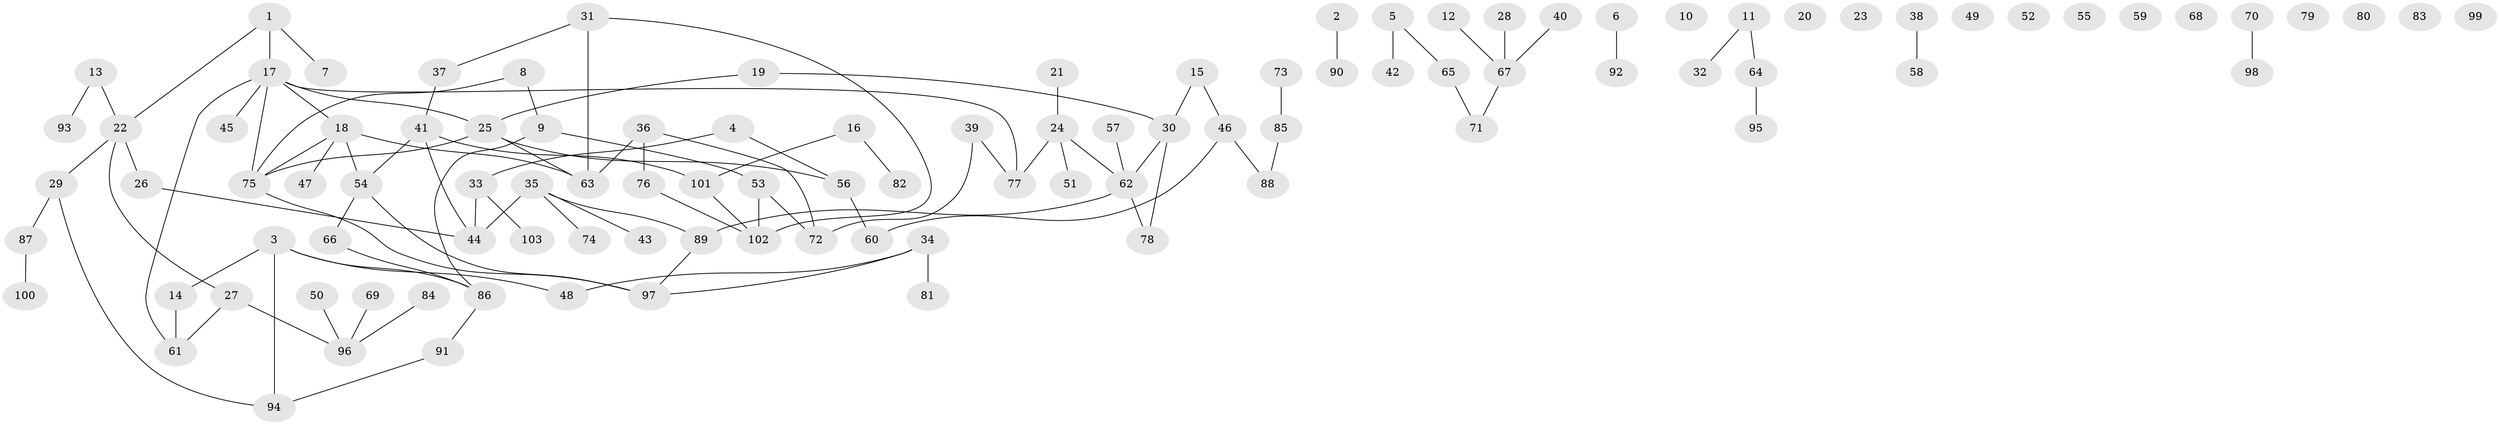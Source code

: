 // coarse degree distribution, {2: 0.1527777777777778, 1: 0.3472222222222222, 0: 0.18055555555555555, 4: 0.18055555555555555, 3: 0.08333333333333333, 8: 0.013888888888888888, 5: 0.041666666666666664}
// Generated by graph-tools (version 1.1) at 2025/42/03/04/25 21:42:17]
// undirected, 103 vertices, 107 edges
graph export_dot {
graph [start="1"]
  node [color=gray90,style=filled];
  1;
  2;
  3;
  4;
  5;
  6;
  7;
  8;
  9;
  10;
  11;
  12;
  13;
  14;
  15;
  16;
  17;
  18;
  19;
  20;
  21;
  22;
  23;
  24;
  25;
  26;
  27;
  28;
  29;
  30;
  31;
  32;
  33;
  34;
  35;
  36;
  37;
  38;
  39;
  40;
  41;
  42;
  43;
  44;
  45;
  46;
  47;
  48;
  49;
  50;
  51;
  52;
  53;
  54;
  55;
  56;
  57;
  58;
  59;
  60;
  61;
  62;
  63;
  64;
  65;
  66;
  67;
  68;
  69;
  70;
  71;
  72;
  73;
  74;
  75;
  76;
  77;
  78;
  79;
  80;
  81;
  82;
  83;
  84;
  85;
  86;
  87;
  88;
  89;
  90;
  91;
  92;
  93;
  94;
  95;
  96;
  97;
  98;
  99;
  100;
  101;
  102;
  103;
  1 -- 7;
  1 -- 17;
  1 -- 22;
  2 -- 90;
  3 -- 14;
  3 -- 48;
  3 -- 86;
  3 -- 94;
  4 -- 33;
  4 -- 56;
  5 -- 42;
  5 -- 65;
  6 -- 92;
  8 -- 9;
  8 -- 75;
  9 -- 53;
  9 -- 86;
  11 -- 32;
  11 -- 64;
  12 -- 67;
  13 -- 22;
  13 -- 93;
  14 -- 61;
  15 -- 30;
  15 -- 46;
  16 -- 82;
  16 -- 101;
  17 -- 18;
  17 -- 25;
  17 -- 45;
  17 -- 61;
  17 -- 75;
  17 -- 77;
  18 -- 47;
  18 -- 54;
  18 -- 63;
  18 -- 75;
  19 -- 25;
  19 -- 30;
  21 -- 24;
  22 -- 26;
  22 -- 27;
  22 -- 29;
  24 -- 51;
  24 -- 62;
  24 -- 77;
  25 -- 56;
  25 -- 63;
  25 -- 75;
  26 -- 44;
  27 -- 61;
  27 -- 96;
  28 -- 67;
  29 -- 87;
  29 -- 94;
  30 -- 62;
  30 -- 78;
  31 -- 37;
  31 -- 63;
  31 -- 102;
  33 -- 44;
  33 -- 103;
  34 -- 48;
  34 -- 81;
  34 -- 97;
  35 -- 43;
  35 -- 44;
  35 -- 74;
  35 -- 89;
  36 -- 63;
  36 -- 72;
  36 -- 76;
  37 -- 41;
  38 -- 58;
  39 -- 72;
  39 -- 77;
  40 -- 67;
  41 -- 44;
  41 -- 54;
  41 -- 101;
  46 -- 60;
  46 -- 88;
  50 -- 96;
  53 -- 72;
  53 -- 102;
  54 -- 66;
  54 -- 97;
  56 -- 60;
  57 -- 62;
  62 -- 78;
  62 -- 89;
  64 -- 95;
  65 -- 71;
  66 -- 86;
  67 -- 71;
  69 -- 96;
  70 -- 98;
  73 -- 85;
  75 -- 97;
  76 -- 102;
  84 -- 96;
  85 -- 88;
  86 -- 91;
  87 -- 100;
  89 -- 97;
  91 -- 94;
  101 -- 102;
}
